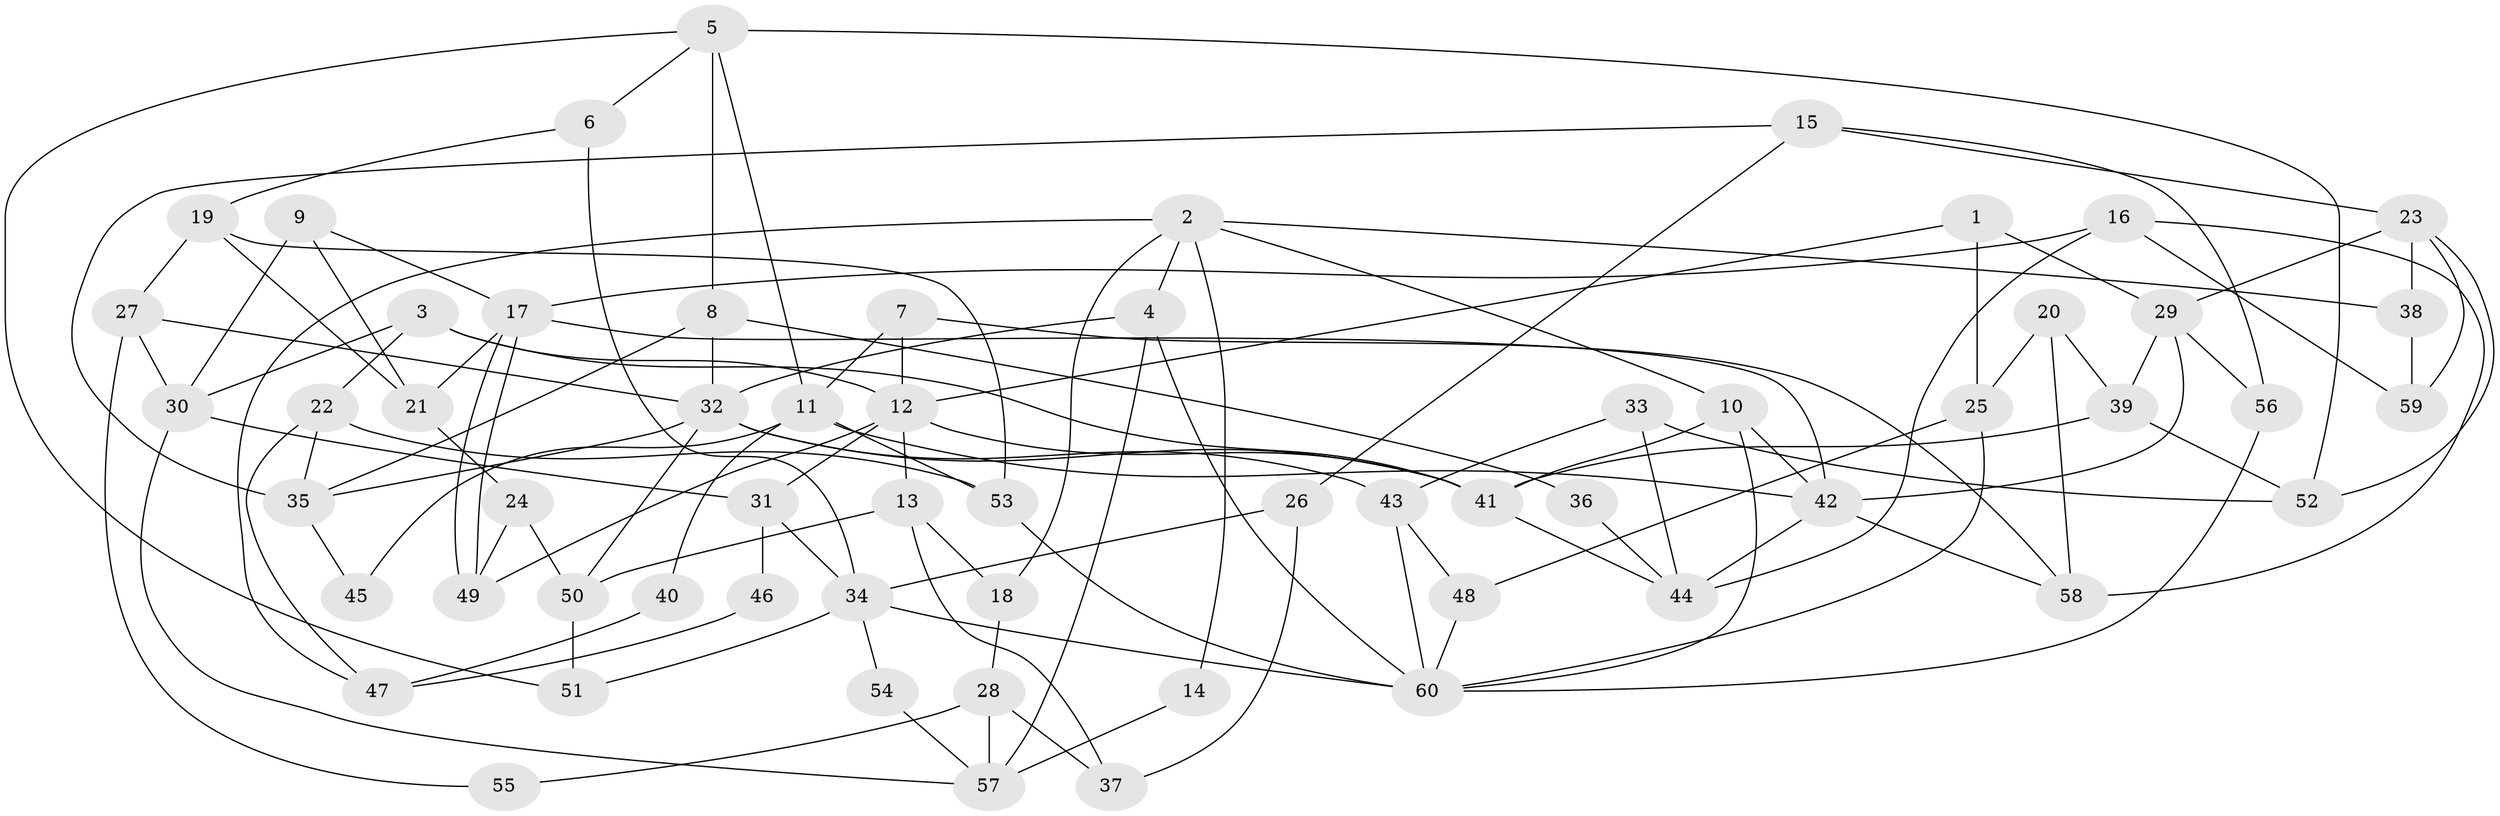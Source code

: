 // Generated by graph-tools (version 1.1) at 2025/02/03/09/25 03:02:06]
// undirected, 60 vertices, 120 edges
graph export_dot {
graph [start="1"]
  node [color=gray90,style=filled];
  1;
  2;
  3;
  4;
  5;
  6;
  7;
  8;
  9;
  10;
  11;
  12;
  13;
  14;
  15;
  16;
  17;
  18;
  19;
  20;
  21;
  22;
  23;
  24;
  25;
  26;
  27;
  28;
  29;
  30;
  31;
  32;
  33;
  34;
  35;
  36;
  37;
  38;
  39;
  40;
  41;
  42;
  43;
  44;
  45;
  46;
  47;
  48;
  49;
  50;
  51;
  52;
  53;
  54;
  55;
  56;
  57;
  58;
  59;
  60;
  1 -- 12;
  1 -- 29;
  1 -- 25;
  2 -- 4;
  2 -- 10;
  2 -- 14;
  2 -- 18;
  2 -- 38;
  2 -- 47;
  3 -- 12;
  3 -- 41;
  3 -- 22;
  3 -- 30;
  4 -- 60;
  4 -- 57;
  4 -- 32;
  5 -- 6;
  5 -- 11;
  5 -- 8;
  5 -- 51;
  5 -- 52;
  6 -- 34;
  6 -- 19;
  7 -- 12;
  7 -- 58;
  7 -- 11;
  8 -- 32;
  8 -- 35;
  8 -- 36;
  9 -- 21;
  9 -- 17;
  9 -- 30;
  10 -- 60;
  10 -- 41;
  10 -- 42;
  11 -- 42;
  11 -- 40;
  11 -- 45;
  11 -- 53;
  12 -- 49;
  12 -- 41;
  12 -- 13;
  12 -- 31;
  13 -- 50;
  13 -- 18;
  13 -- 37;
  14 -- 57;
  15 -- 35;
  15 -- 23;
  15 -- 26;
  15 -- 56;
  16 -- 58;
  16 -- 17;
  16 -- 44;
  16 -- 59;
  17 -- 49;
  17 -- 49;
  17 -- 42;
  17 -- 21;
  18 -- 28;
  19 -- 27;
  19 -- 53;
  19 -- 21;
  20 -- 25;
  20 -- 39;
  20 -- 58;
  21 -- 24;
  22 -- 35;
  22 -- 47;
  22 -- 53;
  23 -- 52;
  23 -- 38;
  23 -- 29;
  23 -- 59;
  24 -- 50;
  24 -- 49;
  25 -- 60;
  25 -- 48;
  26 -- 34;
  26 -- 37;
  27 -- 32;
  27 -- 30;
  27 -- 55;
  28 -- 37;
  28 -- 55;
  28 -- 57;
  29 -- 56;
  29 -- 39;
  29 -- 42;
  30 -- 31;
  30 -- 57;
  31 -- 34;
  31 -- 46;
  32 -- 41;
  32 -- 35;
  32 -- 43;
  32 -- 50;
  33 -- 43;
  33 -- 44;
  33 -- 52;
  34 -- 60;
  34 -- 51;
  34 -- 54;
  35 -- 45;
  36 -- 44;
  38 -- 59;
  39 -- 52;
  39 -- 41;
  40 -- 47;
  41 -- 44;
  42 -- 44;
  42 -- 58;
  43 -- 60;
  43 -- 48;
  46 -- 47;
  48 -- 60;
  50 -- 51;
  53 -- 60;
  54 -- 57;
  56 -- 60;
}
